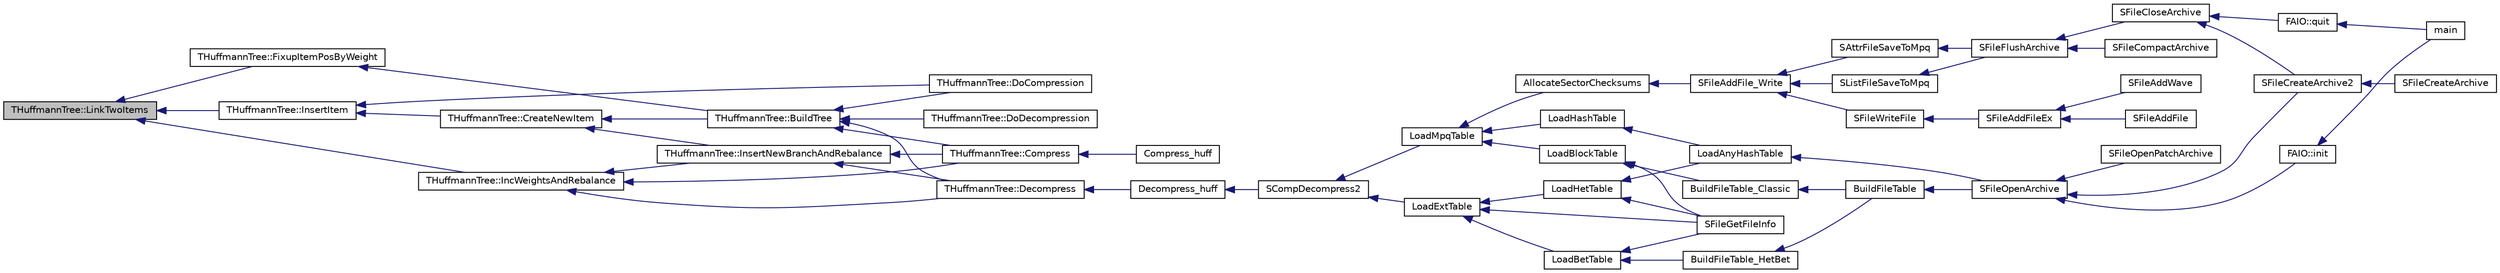 digraph G
{
  edge [fontname="Helvetica",fontsize="10",labelfontname="Helvetica",labelfontsize="10"];
  node [fontname="Helvetica",fontsize="10",shape=record];
  rankdir="LR";
  Node1 [label="THuffmannTree::LinkTwoItems",height=0.2,width=0.4,color="black", fillcolor="grey75", style="filled" fontcolor="black"];
  Node1 -> Node2 [dir="back",color="midnightblue",fontsize="10",style="solid",fontname="Helvetica"];
  Node2 [label="THuffmannTree::InsertItem",height=0.2,width=0.4,color="black", fillcolor="white", style="filled",URL="$class_t_huffmann_tree.html#a3194a608aa7d3381ce3b157d9d328261"];
  Node2 -> Node3 [dir="back",color="midnightblue",fontsize="10",style="solid",fontname="Helvetica"];
  Node3 [label="THuffmannTree::CreateNewItem",height=0.2,width=0.4,color="black", fillcolor="white", style="filled",URL="$class_t_huffmann_tree.html#a90a46fd9ecc3cd85cf8a6a64042b9d8a"];
  Node3 -> Node4 [dir="back",color="midnightblue",fontsize="10",style="solid",fontname="Helvetica"];
  Node4 [label="THuffmannTree::BuildTree",height=0.2,width=0.4,color="black", fillcolor="white", style="filled",URL="$class_t_huffmann_tree.html#a353d6143d3b08755c6b22936540298d5"];
  Node4 -> Node5 [dir="back",color="midnightblue",fontsize="10",style="solid",fontname="Helvetica"];
  Node5 [label="THuffmannTree::Compress",height=0.2,width=0.4,color="black", fillcolor="white", style="filled",URL="$class_t_huffmann_tree.html#aeab6ac583dd377fd18bc93e9b761f007"];
  Node5 -> Node6 [dir="back",color="midnightblue",fontsize="10",style="solid",fontname="Helvetica"];
  Node6 [label="Compress_huff",height=0.2,width=0.4,color="black", fillcolor="white", style="filled",URL="$_s_compression_8cpp.html#a48b38a3ef2d95ab0455ecdded3c69977"];
  Node4 -> Node7 [dir="back",color="midnightblue",fontsize="10",style="solid",fontname="Helvetica"];
  Node7 [label="THuffmannTree::Decompress",height=0.2,width=0.4,color="black", fillcolor="white", style="filled",URL="$class_t_huffmann_tree.html#a5fae7bcc8bb1852bf8036ae0e78e3a09"];
  Node7 -> Node8 [dir="back",color="midnightblue",fontsize="10",style="solid",fontname="Helvetica"];
  Node8 [label="Decompress_huff",height=0.2,width=0.4,color="black", fillcolor="white", style="filled",URL="$_s_compression_8cpp.html#af6ddfa41c2bcdabfb985348a84dff2df"];
  Node8 -> Node9 [dir="back",color="midnightblue",fontsize="10",style="solid",fontname="Helvetica"];
  Node9 [label="SCompDecompress2",height=0.2,width=0.4,color="black", fillcolor="white", style="filled",URL="$_storm_lib_8h.html#ad4be5c65706a57411d71edd72bd91e06"];
  Node9 -> Node10 [dir="back",color="midnightblue",fontsize="10",style="solid",fontname="Helvetica"];
  Node10 [label="LoadMpqTable",height=0.2,width=0.4,color="black", fillcolor="white", style="filled",URL="$_storm_common_8h.html#a0201c26eb7513898105243687243e4db"];
  Node10 -> Node11 [dir="back",color="midnightblue",fontsize="10",style="solid",fontname="Helvetica"];
  Node11 [label="AllocateSectorChecksums",height=0.2,width=0.4,color="black", fillcolor="white", style="filled",URL="$_storm_common_8h.html#a625957b3c4515b0d8664c2c7733f5ae2"];
  Node11 -> Node12 [dir="back",color="midnightblue",fontsize="10",style="solid",fontname="Helvetica"];
  Node12 [label="SFileAddFile_Write",height=0.2,width=0.4,color="black", fillcolor="white", style="filled",URL="$_storm_common_8h.html#a8bbeffca003d324051f5a4d93a6862a3"];
  Node12 -> Node13 [dir="back",color="midnightblue",fontsize="10",style="solid",fontname="Helvetica"];
  Node13 [label="SFileWriteFile",height=0.2,width=0.4,color="black", fillcolor="white", style="filled",URL="$_storm_lib_8h.html#a70c78df25d758e53550021e82078352e"];
  Node13 -> Node14 [dir="back",color="midnightblue",fontsize="10",style="solid",fontname="Helvetica"];
  Node14 [label="SFileAddFileEx",height=0.2,width=0.4,color="black", fillcolor="white", style="filled",URL="$_storm_lib_8h.html#a9d092079ada150e05bfed5a26e65e184"];
  Node14 -> Node15 [dir="back",color="midnightblue",fontsize="10",style="solid",fontname="Helvetica"];
  Node15 [label="SFileAddFile",height=0.2,width=0.4,color="black", fillcolor="white", style="filled",URL="$_storm_lib_8h.html#ab6184a31092ac5364a8746b1fca3a822"];
  Node14 -> Node16 [dir="back",color="midnightblue",fontsize="10",style="solid",fontname="Helvetica"];
  Node16 [label="SFileAddWave",height=0.2,width=0.4,color="black", fillcolor="white", style="filled",URL="$_storm_lib_8h.html#a4cc5ee53bb9a41f91d71a0be809ede22"];
  Node12 -> Node17 [dir="back",color="midnightblue",fontsize="10",style="solid",fontname="Helvetica"];
  Node17 [label="SAttrFileSaveToMpq",height=0.2,width=0.4,color="black", fillcolor="white", style="filled",URL="$_storm_common_8h.html#a1f552d4db51760c541354dc64e7808ea"];
  Node17 -> Node18 [dir="back",color="midnightblue",fontsize="10",style="solid",fontname="Helvetica"];
  Node18 [label="SFileFlushArchive",height=0.2,width=0.4,color="black", fillcolor="white", style="filled",URL="$_storm_lib_8h.html#a5f3daefb5c0d87a791fcc42ec40714d2"];
  Node18 -> Node19 [dir="back",color="midnightblue",fontsize="10",style="solid",fontname="Helvetica"];
  Node19 [label="SFileCompactArchive",height=0.2,width=0.4,color="black", fillcolor="white", style="filled",URL="$_storm_lib_8h.html#a4a8f24295ae27ee91ab52a2cc8a0e9ba"];
  Node18 -> Node20 [dir="back",color="midnightblue",fontsize="10",style="solid",fontname="Helvetica"];
  Node20 [label="SFileCloseArchive",height=0.2,width=0.4,color="black", fillcolor="white", style="filled",URL="$_storm_lib_8h.html#abe1ae9917ea665286bffd1524561fceb"];
  Node20 -> Node21 [dir="back",color="midnightblue",fontsize="10",style="solid",fontname="Helvetica"];
  Node21 [label="FAIO::quit",height=0.2,width=0.4,color="black", fillcolor="white", style="filled",URL="$namespace_f_a_i_o.html#ae82e5f53b89d70f240951c564bdff66a"];
  Node21 -> Node22 [dir="back",color="midnightblue",fontsize="10",style="solid",fontname="Helvetica"];
  Node22 [label="main",height=0.2,width=0.4,color="black", fillcolor="white", style="filled",URL="$exedump_2main_8cpp.html#a2c3f6775325c30275d11c6abee2db6a0"];
  Node20 -> Node23 [dir="back",color="midnightblue",fontsize="10",style="solid",fontname="Helvetica"];
  Node23 [label="SFileCreateArchive2",height=0.2,width=0.4,color="black", fillcolor="white", style="filled",URL="$_storm_lib_8h.html#aa2b6fa8f16b5ac42868c546533fe26ce"];
  Node23 -> Node24 [dir="back",color="midnightblue",fontsize="10",style="solid",fontname="Helvetica"];
  Node24 [label="SFileCreateArchive",height=0.2,width=0.4,color="black", fillcolor="white", style="filled",URL="$_storm_lib_8h.html#a11342f379ed88e7b54873f1f53feb773"];
  Node12 -> Node25 [dir="back",color="midnightblue",fontsize="10",style="solid",fontname="Helvetica"];
  Node25 [label="SListFileSaveToMpq",height=0.2,width=0.4,color="black", fillcolor="white", style="filled",URL="$_storm_common_8h.html#a92fbeed559aba21268c7cf0b967e49fc"];
  Node25 -> Node18 [dir="back",color="midnightblue",fontsize="10",style="solid",fontname="Helvetica"];
  Node10 -> Node26 [dir="back",color="midnightblue",fontsize="10",style="solid",fontname="Helvetica"];
  Node26 [label="LoadHashTable",height=0.2,width=0.4,color="black", fillcolor="white", style="filled",URL="$_storm_common_8h.html#ac783fedd5a7c270d1c1e52e846ece77e"];
  Node26 -> Node27 [dir="back",color="midnightblue",fontsize="10",style="solid",fontname="Helvetica"];
  Node27 [label="LoadAnyHashTable",height=0.2,width=0.4,color="black", fillcolor="white", style="filled",URL="$_storm_common_8h.html#acd34a41b8d29b48ac02c7aecd2f609b5"];
  Node27 -> Node28 [dir="back",color="midnightblue",fontsize="10",style="solid",fontname="Helvetica"];
  Node28 [label="SFileOpenArchive",height=0.2,width=0.4,color="black", fillcolor="white", style="filled",URL="$_storm_lib_8h.html#a8b031afa4f88b4b3705c274a0b5b4f73"];
  Node28 -> Node29 [dir="back",color="midnightblue",fontsize="10",style="solid",fontname="Helvetica"];
  Node29 [label="FAIO::init",height=0.2,width=0.4,color="black", fillcolor="white", style="filled",URL="$namespace_f_a_i_o.html#a2c6d08b4256153f34907093724c0f995"];
  Node29 -> Node22 [dir="back",color="midnightblue",fontsize="10",style="solid",fontname="Helvetica"];
  Node28 -> Node23 [dir="back",color="midnightblue",fontsize="10",style="solid",fontname="Helvetica"];
  Node28 -> Node30 [dir="back",color="midnightblue",fontsize="10",style="solid",fontname="Helvetica"];
  Node30 [label="SFileOpenPatchArchive",height=0.2,width=0.4,color="black", fillcolor="white", style="filled",URL="$_storm_lib_8h.html#a6daebdc66320d44284e960bbff33e886"];
  Node10 -> Node31 [dir="back",color="midnightblue",fontsize="10",style="solid",fontname="Helvetica"];
  Node31 [label="LoadBlockTable",height=0.2,width=0.4,color="black", fillcolor="white", style="filled",URL="$_storm_common_8h.html#adc2df260bf34449da5b48a19c2e9a788"];
  Node31 -> Node32 [dir="back",color="midnightblue",fontsize="10",style="solid",fontname="Helvetica"];
  Node32 [label="BuildFileTable_Classic",height=0.2,width=0.4,color="black", fillcolor="white", style="filled",URL="$_s_base_file_table_8cpp.html#abe1a62f60e8a51e2096f1aeff15b2170"];
  Node32 -> Node33 [dir="back",color="midnightblue",fontsize="10",style="solid",fontname="Helvetica"];
  Node33 [label="BuildFileTable",height=0.2,width=0.4,color="black", fillcolor="white", style="filled",URL="$_storm_common_8h.html#a1c0a0948adf593a715e4cdc76bd252fd"];
  Node33 -> Node28 [dir="back",color="midnightblue",fontsize="10",style="solid",fontname="Helvetica"];
  Node31 -> Node34 [dir="back",color="midnightblue",fontsize="10",style="solid",fontname="Helvetica"];
  Node34 [label="SFileGetFileInfo",height=0.2,width=0.4,color="black", fillcolor="white", style="filled",URL="$_storm_lib_8h.html#a65c5c13489a621c481282da76b101e16"];
  Node9 -> Node35 [dir="back",color="midnightblue",fontsize="10",style="solid",fontname="Helvetica"];
  Node35 [label="LoadExtTable",height=0.2,width=0.4,color="black", fillcolor="white", style="filled",URL="$_storm_common_8h.html#a7bf97c1c4ef7c27dce39e44b1cf0ea9f"];
  Node35 -> Node36 [dir="back",color="midnightblue",fontsize="10",style="solid",fontname="Helvetica"];
  Node36 [label="LoadHetTable",height=0.2,width=0.4,color="black", fillcolor="white", style="filled",URL="$_storm_common_8h.html#a3192325af2d538a1196c76f8dd980d42"];
  Node36 -> Node27 [dir="back",color="midnightblue",fontsize="10",style="solid",fontname="Helvetica"];
  Node36 -> Node34 [dir="back",color="midnightblue",fontsize="10",style="solid",fontname="Helvetica"];
  Node35 -> Node37 [dir="back",color="midnightblue",fontsize="10",style="solid",fontname="Helvetica"];
  Node37 [label="LoadBetTable",height=0.2,width=0.4,color="black", fillcolor="white", style="filled",URL="$_storm_common_8h.html#ad45353be81c314aa55264bd932a0758e"];
  Node37 -> Node38 [dir="back",color="midnightblue",fontsize="10",style="solid",fontname="Helvetica"];
  Node38 [label="BuildFileTable_HetBet",height=0.2,width=0.4,color="black", fillcolor="white", style="filled",URL="$_s_base_file_table_8cpp.html#a8dffbc95a113e2b15eb324cc91a029ab"];
  Node38 -> Node33 [dir="back",color="midnightblue",fontsize="10",style="solid",fontname="Helvetica"];
  Node37 -> Node34 [dir="back",color="midnightblue",fontsize="10",style="solid",fontname="Helvetica"];
  Node35 -> Node34 [dir="back",color="midnightblue",fontsize="10",style="solid",fontname="Helvetica"];
  Node4 -> Node39 [dir="back",color="midnightblue",fontsize="10",style="solid",fontname="Helvetica"];
  Node39 [label="THuffmannTree::DoCompression",height=0.2,width=0.4,color="black", fillcolor="white", style="filled",URL="$class_t_huffmann_tree.html#aa65605e870061213ac45823934de3f42"];
  Node4 -> Node40 [dir="back",color="midnightblue",fontsize="10",style="solid",fontname="Helvetica"];
  Node40 [label="THuffmannTree::DoDecompression",height=0.2,width=0.4,color="black", fillcolor="white", style="filled",URL="$class_t_huffmann_tree.html#a1355c1bf334f4e8050a1a84b523581e1"];
  Node3 -> Node41 [dir="back",color="midnightblue",fontsize="10",style="solid",fontname="Helvetica"];
  Node41 [label="THuffmannTree::InsertNewBranchAndRebalance",height=0.2,width=0.4,color="black", fillcolor="white", style="filled",URL="$class_t_huffmann_tree.html#aa2d1ed63bb3b90c1f31bd34850ee0f5c"];
  Node41 -> Node5 [dir="back",color="midnightblue",fontsize="10",style="solid",fontname="Helvetica"];
  Node41 -> Node7 [dir="back",color="midnightblue",fontsize="10",style="solid",fontname="Helvetica"];
  Node2 -> Node39 [dir="back",color="midnightblue",fontsize="10",style="solid",fontname="Helvetica"];
  Node1 -> Node42 [dir="back",color="midnightblue",fontsize="10",style="solid",fontname="Helvetica"];
  Node42 [label="THuffmannTree::FixupItemPosByWeight",height=0.2,width=0.4,color="black", fillcolor="white", style="filled",URL="$class_t_huffmann_tree.html#ac837ce58c1c6fa305bc94a5fad4a4a10"];
  Node42 -> Node4 [dir="back",color="midnightblue",fontsize="10",style="solid",fontname="Helvetica"];
  Node1 -> Node43 [dir="back",color="midnightblue",fontsize="10",style="solid",fontname="Helvetica"];
  Node43 [label="THuffmannTree::IncWeightsAndRebalance",height=0.2,width=0.4,color="black", fillcolor="white", style="filled",URL="$class_t_huffmann_tree.html#a9bea307d3f4d3049bcedf37f508197c6"];
  Node43 -> Node41 [dir="back",color="midnightblue",fontsize="10",style="solid",fontname="Helvetica"];
  Node43 -> Node5 [dir="back",color="midnightblue",fontsize="10",style="solid",fontname="Helvetica"];
  Node43 -> Node7 [dir="back",color="midnightblue",fontsize="10",style="solid",fontname="Helvetica"];
}
